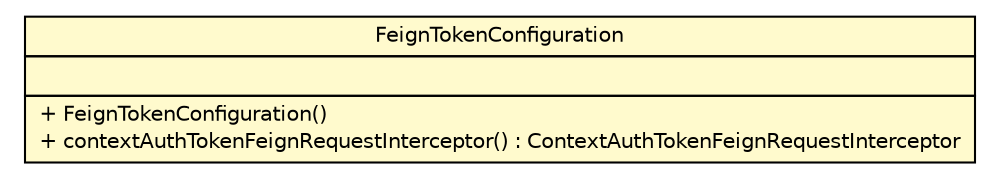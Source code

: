 #!/usr/local/bin/dot
#
# Class diagram 
# Generated by UMLGraph version R5_6-24-gf6e263 (http://www.umlgraph.org/)
#

digraph G {
	edge [fontname="Helvetica",fontsize=10,labelfontname="Helvetica",labelfontsize=10];
	node [fontname="Helvetica",fontsize=10,shape=plaintext];
	nodesep=0.25;
	ranksep=0.5;
	// com.yirendai.oss.lib.security.internal.feign.FeignTokenConfiguration
	c2127 [label=<<table title="com.yirendai.oss.lib.security.internal.feign.FeignTokenConfiguration" border="0" cellborder="1" cellspacing="0" cellpadding="2" port="p" bgcolor="lemonChiffon" href="./FeignTokenConfiguration.html">
		<tr><td><table border="0" cellspacing="0" cellpadding="1">
<tr><td align="center" balign="center"> FeignTokenConfiguration </td></tr>
		</table></td></tr>
		<tr><td><table border="0" cellspacing="0" cellpadding="1">
<tr><td align="left" balign="left">  </td></tr>
		</table></td></tr>
		<tr><td><table border="0" cellspacing="0" cellpadding="1">
<tr><td align="left" balign="left"> + FeignTokenConfiguration() </td></tr>
<tr><td align="left" balign="left"> + contextAuthTokenFeignRequestInterceptor() : ContextAuthTokenFeignRequestInterceptor </td></tr>
		</table></td></tr>
		</table>>, URL="./FeignTokenConfiguration.html", fontname="Helvetica", fontcolor="black", fontsize=10.0];
}


